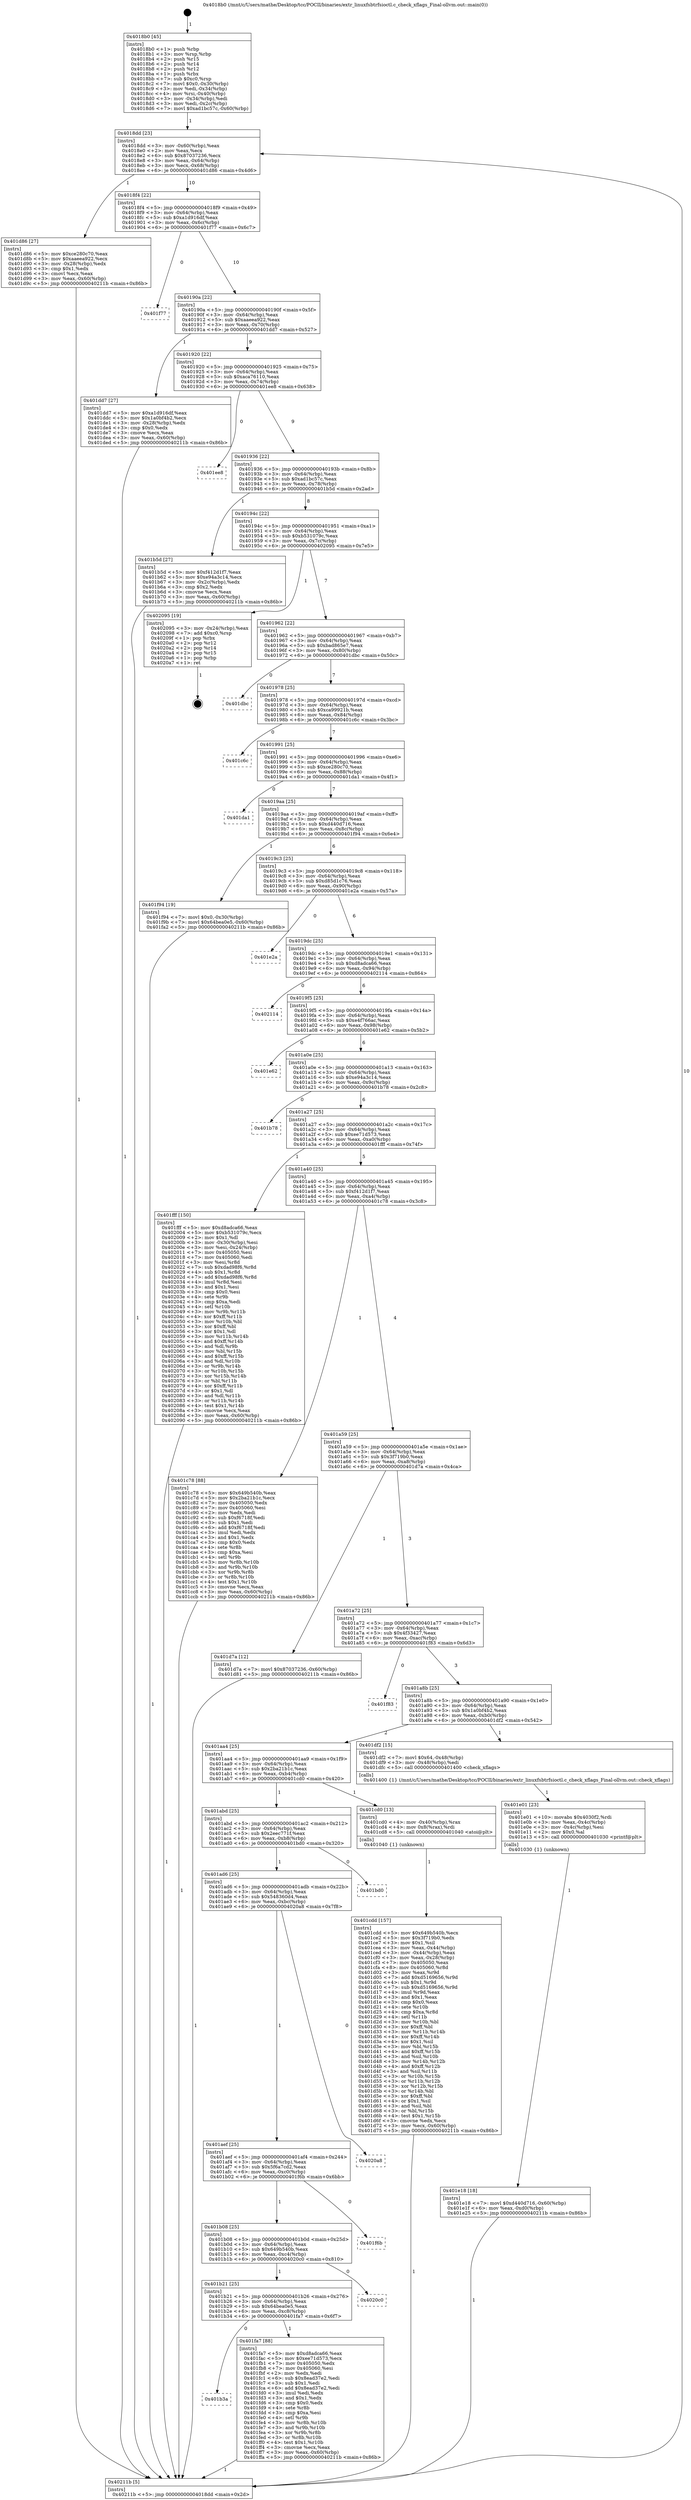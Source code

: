 digraph "0x4018b0" {
  label = "0x4018b0 (/mnt/c/Users/mathe/Desktop/tcc/POCII/binaries/extr_linuxfsbtrfsioctl.c_check_xflags_Final-ollvm.out::main(0))"
  labelloc = "t"
  node[shape=record]

  Entry [label="",width=0.3,height=0.3,shape=circle,fillcolor=black,style=filled]
  "0x4018dd" [label="{
     0x4018dd [23]\l
     | [instrs]\l
     &nbsp;&nbsp;0x4018dd \<+3\>: mov -0x60(%rbp),%eax\l
     &nbsp;&nbsp;0x4018e0 \<+2\>: mov %eax,%ecx\l
     &nbsp;&nbsp;0x4018e2 \<+6\>: sub $0x87037236,%ecx\l
     &nbsp;&nbsp;0x4018e8 \<+3\>: mov %eax,-0x64(%rbp)\l
     &nbsp;&nbsp;0x4018eb \<+3\>: mov %ecx,-0x68(%rbp)\l
     &nbsp;&nbsp;0x4018ee \<+6\>: je 0000000000401d86 \<main+0x4d6\>\l
  }"]
  "0x401d86" [label="{
     0x401d86 [27]\l
     | [instrs]\l
     &nbsp;&nbsp;0x401d86 \<+5\>: mov $0xce280c70,%eax\l
     &nbsp;&nbsp;0x401d8b \<+5\>: mov $0xaaeea922,%ecx\l
     &nbsp;&nbsp;0x401d90 \<+3\>: mov -0x28(%rbp),%edx\l
     &nbsp;&nbsp;0x401d93 \<+3\>: cmp $0x1,%edx\l
     &nbsp;&nbsp;0x401d96 \<+3\>: cmovl %ecx,%eax\l
     &nbsp;&nbsp;0x401d99 \<+3\>: mov %eax,-0x60(%rbp)\l
     &nbsp;&nbsp;0x401d9c \<+5\>: jmp 000000000040211b \<main+0x86b\>\l
  }"]
  "0x4018f4" [label="{
     0x4018f4 [22]\l
     | [instrs]\l
     &nbsp;&nbsp;0x4018f4 \<+5\>: jmp 00000000004018f9 \<main+0x49\>\l
     &nbsp;&nbsp;0x4018f9 \<+3\>: mov -0x64(%rbp),%eax\l
     &nbsp;&nbsp;0x4018fc \<+5\>: sub $0xa1d916df,%eax\l
     &nbsp;&nbsp;0x401901 \<+3\>: mov %eax,-0x6c(%rbp)\l
     &nbsp;&nbsp;0x401904 \<+6\>: je 0000000000401f77 \<main+0x6c7\>\l
  }"]
  Exit [label="",width=0.3,height=0.3,shape=circle,fillcolor=black,style=filled,peripheries=2]
  "0x401f77" [label="{
     0x401f77\l
  }", style=dashed]
  "0x40190a" [label="{
     0x40190a [22]\l
     | [instrs]\l
     &nbsp;&nbsp;0x40190a \<+5\>: jmp 000000000040190f \<main+0x5f\>\l
     &nbsp;&nbsp;0x40190f \<+3\>: mov -0x64(%rbp),%eax\l
     &nbsp;&nbsp;0x401912 \<+5\>: sub $0xaaeea922,%eax\l
     &nbsp;&nbsp;0x401917 \<+3\>: mov %eax,-0x70(%rbp)\l
     &nbsp;&nbsp;0x40191a \<+6\>: je 0000000000401dd7 \<main+0x527\>\l
  }"]
  "0x401b3a" [label="{
     0x401b3a\l
  }", style=dashed]
  "0x401dd7" [label="{
     0x401dd7 [27]\l
     | [instrs]\l
     &nbsp;&nbsp;0x401dd7 \<+5\>: mov $0xa1d916df,%eax\l
     &nbsp;&nbsp;0x401ddc \<+5\>: mov $0x1a0bf4b2,%ecx\l
     &nbsp;&nbsp;0x401de1 \<+3\>: mov -0x28(%rbp),%edx\l
     &nbsp;&nbsp;0x401de4 \<+3\>: cmp $0x0,%edx\l
     &nbsp;&nbsp;0x401de7 \<+3\>: cmove %ecx,%eax\l
     &nbsp;&nbsp;0x401dea \<+3\>: mov %eax,-0x60(%rbp)\l
     &nbsp;&nbsp;0x401ded \<+5\>: jmp 000000000040211b \<main+0x86b\>\l
  }"]
  "0x401920" [label="{
     0x401920 [22]\l
     | [instrs]\l
     &nbsp;&nbsp;0x401920 \<+5\>: jmp 0000000000401925 \<main+0x75\>\l
     &nbsp;&nbsp;0x401925 \<+3\>: mov -0x64(%rbp),%eax\l
     &nbsp;&nbsp;0x401928 \<+5\>: sub $0xaca76110,%eax\l
     &nbsp;&nbsp;0x40192d \<+3\>: mov %eax,-0x74(%rbp)\l
     &nbsp;&nbsp;0x401930 \<+6\>: je 0000000000401ee8 \<main+0x638\>\l
  }"]
  "0x401fa7" [label="{
     0x401fa7 [88]\l
     | [instrs]\l
     &nbsp;&nbsp;0x401fa7 \<+5\>: mov $0xd8adca66,%eax\l
     &nbsp;&nbsp;0x401fac \<+5\>: mov $0xee71d573,%ecx\l
     &nbsp;&nbsp;0x401fb1 \<+7\>: mov 0x405050,%edx\l
     &nbsp;&nbsp;0x401fb8 \<+7\>: mov 0x405060,%esi\l
     &nbsp;&nbsp;0x401fbf \<+2\>: mov %edx,%edi\l
     &nbsp;&nbsp;0x401fc1 \<+6\>: sub $0x8ead37e2,%edi\l
     &nbsp;&nbsp;0x401fc7 \<+3\>: sub $0x1,%edi\l
     &nbsp;&nbsp;0x401fca \<+6\>: add $0x8ead37e2,%edi\l
     &nbsp;&nbsp;0x401fd0 \<+3\>: imul %edi,%edx\l
     &nbsp;&nbsp;0x401fd3 \<+3\>: and $0x1,%edx\l
     &nbsp;&nbsp;0x401fd6 \<+3\>: cmp $0x0,%edx\l
     &nbsp;&nbsp;0x401fd9 \<+4\>: sete %r8b\l
     &nbsp;&nbsp;0x401fdd \<+3\>: cmp $0xa,%esi\l
     &nbsp;&nbsp;0x401fe0 \<+4\>: setl %r9b\l
     &nbsp;&nbsp;0x401fe4 \<+3\>: mov %r8b,%r10b\l
     &nbsp;&nbsp;0x401fe7 \<+3\>: and %r9b,%r10b\l
     &nbsp;&nbsp;0x401fea \<+3\>: xor %r9b,%r8b\l
     &nbsp;&nbsp;0x401fed \<+3\>: or %r8b,%r10b\l
     &nbsp;&nbsp;0x401ff0 \<+4\>: test $0x1,%r10b\l
     &nbsp;&nbsp;0x401ff4 \<+3\>: cmovne %ecx,%eax\l
     &nbsp;&nbsp;0x401ff7 \<+3\>: mov %eax,-0x60(%rbp)\l
     &nbsp;&nbsp;0x401ffa \<+5\>: jmp 000000000040211b \<main+0x86b\>\l
  }"]
  "0x401ee8" [label="{
     0x401ee8\l
  }", style=dashed]
  "0x401936" [label="{
     0x401936 [22]\l
     | [instrs]\l
     &nbsp;&nbsp;0x401936 \<+5\>: jmp 000000000040193b \<main+0x8b\>\l
     &nbsp;&nbsp;0x40193b \<+3\>: mov -0x64(%rbp),%eax\l
     &nbsp;&nbsp;0x40193e \<+5\>: sub $0xad1bc57c,%eax\l
     &nbsp;&nbsp;0x401943 \<+3\>: mov %eax,-0x78(%rbp)\l
     &nbsp;&nbsp;0x401946 \<+6\>: je 0000000000401b5d \<main+0x2ad\>\l
  }"]
  "0x401b21" [label="{
     0x401b21 [25]\l
     | [instrs]\l
     &nbsp;&nbsp;0x401b21 \<+5\>: jmp 0000000000401b26 \<main+0x276\>\l
     &nbsp;&nbsp;0x401b26 \<+3\>: mov -0x64(%rbp),%eax\l
     &nbsp;&nbsp;0x401b29 \<+5\>: sub $0x64bea0e5,%eax\l
     &nbsp;&nbsp;0x401b2e \<+6\>: mov %eax,-0xc8(%rbp)\l
     &nbsp;&nbsp;0x401b34 \<+6\>: je 0000000000401fa7 \<main+0x6f7\>\l
  }"]
  "0x401b5d" [label="{
     0x401b5d [27]\l
     | [instrs]\l
     &nbsp;&nbsp;0x401b5d \<+5\>: mov $0xf412d1f7,%eax\l
     &nbsp;&nbsp;0x401b62 \<+5\>: mov $0xe94a3c14,%ecx\l
     &nbsp;&nbsp;0x401b67 \<+3\>: mov -0x2c(%rbp),%edx\l
     &nbsp;&nbsp;0x401b6a \<+3\>: cmp $0x2,%edx\l
     &nbsp;&nbsp;0x401b6d \<+3\>: cmovne %ecx,%eax\l
     &nbsp;&nbsp;0x401b70 \<+3\>: mov %eax,-0x60(%rbp)\l
     &nbsp;&nbsp;0x401b73 \<+5\>: jmp 000000000040211b \<main+0x86b\>\l
  }"]
  "0x40194c" [label="{
     0x40194c [22]\l
     | [instrs]\l
     &nbsp;&nbsp;0x40194c \<+5\>: jmp 0000000000401951 \<main+0xa1\>\l
     &nbsp;&nbsp;0x401951 \<+3\>: mov -0x64(%rbp),%eax\l
     &nbsp;&nbsp;0x401954 \<+5\>: sub $0xb531079c,%eax\l
     &nbsp;&nbsp;0x401959 \<+3\>: mov %eax,-0x7c(%rbp)\l
     &nbsp;&nbsp;0x40195c \<+6\>: je 0000000000402095 \<main+0x7e5\>\l
  }"]
  "0x40211b" [label="{
     0x40211b [5]\l
     | [instrs]\l
     &nbsp;&nbsp;0x40211b \<+5\>: jmp 00000000004018dd \<main+0x2d\>\l
  }"]
  "0x4018b0" [label="{
     0x4018b0 [45]\l
     | [instrs]\l
     &nbsp;&nbsp;0x4018b0 \<+1\>: push %rbp\l
     &nbsp;&nbsp;0x4018b1 \<+3\>: mov %rsp,%rbp\l
     &nbsp;&nbsp;0x4018b4 \<+2\>: push %r15\l
     &nbsp;&nbsp;0x4018b6 \<+2\>: push %r14\l
     &nbsp;&nbsp;0x4018b8 \<+2\>: push %r12\l
     &nbsp;&nbsp;0x4018ba \<+1\>: push %rbx\l
     &nbsp;&nbsp;0x4018bb \<+7\>: sub $0xc0,%rsp\l
     &nbsp;&nbsp;0x4018c2 \<+7\>: movl $0x0,-0x30(%rbp)\l
     &nbsp;&nbsp;0x4018c9 \<+3\>: mov %edi,-0x34(%rbp)\l
     &nbsp;&nbsp;0x4018cc \<+4\>: mov %rsi,-0x40(%rbp)\l
     &nbsp;&nbsp;0x4018d0 \<+3\>: mov -0x34(%rbp),%edi\l
     &nbsp;&nbsp;0x4018d3 \<+3\>: mov %edi,-0x2c(%rbp)\l
     &nbsp;&nbsp;0x4018d6 \<+7\>: movl $0xad1bc57c,-0x60(%rbp)\l
  }"]
  "0x4020c0" [label="{
     0x4020c0\l
  }", style=dashed]
  "0x402095" [label="{
     0x402095 [19]\l
     | [instrs]\l
     &nbsp;&nbsp;0x402095 \<+3\>: mov -0x24(%rbp),%eax\l
     &nbsp;&nbsp;0x402098 \<+7\>: add $0xc0,%rsp\l
     &nbsp;&nbsp;0x40209f \<+1\>: pop %rbx\l
     &nbsp;&nbsp;0x4020a0 \<+2\>: pop %r12\l
     &nbsp;&nbsp;0x4020a2 \<+2\>: pop %r14\l
     &nbsp;&nbsp;0x4020a4 \<+2\>: pop %r15\l
     &nbsp;&nbsp;0x4020a6 \<+1\>: pop %rbp\l
     &nbsp;&nbsp;0x4020a7 \<+1\>: ret\l
  }"]
  "0x401962" [label="{
     0x401962 [22]\l
     | [instrs]\l
     &nbsp;&nbsp;0x401962 \<+5\>: jmp 0000000000401967 \<main+0xb7\>\l
     &nbsp;&nbsp;0x401967 \<+3\>: mov -0x64(%rbp),%eax\l
     &nbsp;&nbsp;0x40196a \<+5\>: sub $0xbad865e7,%eax\l
     &nbsp;&nbsp;0x40196f \<+3\>: mov %eax,-0x80(%rbp)\l
     &nbsp;&nbsp;0x401972 \<+6\>: je 0000000000401dbc \<main+0x50c\>\l
  }"]
  "0x401b08" [label="{
     0x401b08 [25]\l
     | [instrs]\l
     &nbsp;&nbsp;0x401b08 \<+5\>: jmp 0000000000401b0d \<main+0x25d\>\l
     &nbsp;&nbsp;0x401b0d \<+3\>: mov -0x64(%rbp),%eax\l
     &nbsp;&nbsp;0x401b10 \<+5\>: sub $0x649b540b,%eax\l
     &nbsp;&nbsp;0x401b15 \<+6\>: mov %eax,-0xc4(%rbp)\l
     &nbsp;&nbsp;0x401b1b \<+6\>: je 00000000004020c0 \<main+0x810\>\l
  }"]
  "0x401dbc" [label="{
     0x401dbc\l
  }", style=dashed]
  "0x401978" [label="{
     0x401978 [25]\l
     | [instrs]\l
     &nbsp;&nbsp;0x401978 \<+5\>: jmp 000000000040197d \<main+0xcd\>\l
     &nbsp;&nbsp;0x40197d \<+3\>: mov -0x64(%rbp),%eax\l
     &nbsp;&nbsp;0x401980 \<+5\>: sub $0xca99921b,%eax\l
     &nbsp;&nbsp;0x401985 \<+6\>: mov %eax,-0x84(%rbp)\l
     &nbsp;&nbsp;0x40198b \<+6\>: je 0000000000401c6c \<main+0x3bc\>\l
  }"]
  "0x401f6b" [label="{
     0x401f6b\l
  }", style=dashed]
  "0x401c6c" [label="{
     0x401c6c\l
  }", style=dashed]
  "0x401991" [label="{
     0x401991 [25]\l
     | [instrs]\l
     &nbsp;&nbsp;0x401991 \<+5\>: jmp 0000000000401996 \<main+0xe6\>\l
     &nbsp;&nbsp;0x401996 \<+3\>: mov -0x64(%rbp),%eax\l
     &nbsp;&nbsp;0x401999 \<+5\>: sub $0xce280c70,%eax\l
     &nbsp;&nbsp;0x40199e \<+6\>: mov %eax,-0x88(%rbp)\l
     &nbsp;&nbsp;0x4019a4 \<+6\>: je 0000000000401da1 \<main+0x4f1\>\l
  }"]
  "0x401aef" [label="{
     0x401aef [25]\l
     | [instrs]\l
     &nbsp;&nbsp;0x401aef \<+5\>: jmp 0000000000401af4 \<main+0x244\>\l
     &nbsp;&nbsp;0x401af4 \<+3\>: mov -0x64(%rbp),%eax\l
     &nbsp;&nbsp;0x401af7 \<+5\>: sub $0x5f6a7cd2,%eax\l
     &nbsp;&nbsp;0x401afc \<+6\>: mov %eax,-0xc0(%rbp)\l
     &nbsp;&nbsp;0x401b02 \<+6\>: je 0000000000401f6b \<main+0x6bb\>\l
  }"]
  "0x401da1" [label="{
     0x401da1\l
  }", style=dashed]
  "0x4019aa" [label="{
     0x4019aa [25]\l
     | [instrs]\l
     &nbsp;&nbsp;0x4019aa \<+5\>: jmp 00000000004019af \<main+0xff\>\l
     &nbsp;&nbsp;0x4019af \<+3\>: mov -0x64(%rbp),%eax\l
     &nbsp;&nbsp;0x4019b2 \<+5\>: sub $0xd440d716,%eax\l
     &nbsp;&nbsp;0x4019b7 \<+6\>: mov %eax,-0x8c(%rbp)\l
     &nbsp;&nbsp;0x4019bd \<+6\>: je 0000000000401f94 \<main+0x6e4\>\l
  }"]
  "0x4020a8" [label="{
     0x4020a8\l
  }", style=dashed]
  "0x401f94" [label="{
     0x401f94 [19]\l
     | [instrs]\l
     &nbsp;&nbsp;0x401f94 \<+7\>: movl $0x0,-0x30(%rbp)\l
     &nbsp;&nbsp;0x401f9b \<+7\>: movl $0x64bea0e5,-0x60(%rbp)\l
     &nbsp;&nbsp;0x401fa2 \<+5\>: jmp 000000000040211b \<main+0x86b\>\l
  }"]
  "0x4019c3" [label="{
     0x4019c3 [25]\l
     | [instrs]\l
     &nbsp;&nbsp;0x4019c3 \<+5\>: jmp 00000000004019c8 \<main+0x118\>\l
     &nbsp;&nbsp;0x4019c8 \<+3\>: mov -0x64(%rbp),%eax\l
     &nbsp;&nbsp;0x4019cb \<+5\>: sub $0xd85d1c76,%eax\l
     &nbsp;&nbsp;0x4019d0 \<+6\>: mov %eax,-0x90(%rbp)\l
     &nbsp;&nbsp;0x4019d6 \<+6\>: je 0000000000401e2a \<main+0x57a\>\l
  }"]
  "0x401ad6" [label="{
     0x401ad6 [25]\l
     | [instrs]\l
     &nbsp;&nbsp;0x401ad6 \<+5\>: jmp 0000000000401adb \<main+0x22b\>\l
     &nbsp;&nbsp;0x401adb \<+3\>: mov -0x64(%rbp),%eax\l
     &nbsp;&nbsp;0x401ade \<+5\>: sub $0x548360d4,%eax\l
     &nbsp;&nbsp;0x401ae3 \<+6\>: mov %eax,-0xbc(%rbp)\l
     &nbsp;&nbsp;0x401ae9 \<+6\>: je 00000000004020a8 \<main+0x7f8\>\l
  }"]
  "0x401e2a" [label="{
     0x401e2a\l
  }", style=dashed]
  "0x4019dc" [label="{
     0x4019dc [25]\l
     | [instrs]\l
     &nbsp;&nbsp;0x4019dc \<+5\>: jmp 00000000004019e1 \<main+0x131\>\l
     &nbsp;&nbsp;0x4019e1 \<+3\>: mov -0x64(%rbp),%eax\l
     &nbsp;&nbsp;0x4019e4 \<+5\>: sub $0xd8adca66,%eax\l
     &nbsp;&nbsp;0x4019e9 \<+6\>: mov %eax,-0x94(%rbp)\l
     &nbsp;&nbsp;0x4019ef \<+6\>: je 0000000000402114 \<main+0x864\>\l
  }"]
  "0x401bd0" [label="{
     0x401bd0\l
  }", style=dashed]
  "0x402114" [label="{
     0x402114\l
  }", style=dashed]
  "0x4019f5" [label="{
     0x4019f5 [25]\l
     | [instrs]\l
     &nbsp;&nbsp;0x4019f5 \<+5\>: jmp 00000000004019fa \<main+0x14a\>\l
     &nbsp;&nbsp;0x4019fa \<+3\>: mov -0x64(%rbp),%eax\l
     &nbsp;&nbsp;0x4019fd \<+5\>: sub $0xe4f766ac,%eax\l
     &nbsp;&nbsp;0x401a02 \<+6\>: mov %eax,-0x98(%rbp)\l
     &nbsp;&nbsp;0x401a08 \<+6\>: je 0000000000401e62 \<main+0x5b2\>\l
  }"]
  "0x401e18" [label="{
     0x401e18 [18]\l
     | [instrs]\l
     &nbsp;&nbsp;0x401e18 \<+7\>: movl $0xd440d716,-0x60(%rbp)\l
     &nbsp;&nbsp;0x401e1f \<+6\>: mov %eax,-0xd0(%rbp)\l
     &nbsp;&nbsp;0x401e25 \<+5\>: jmp 000000000040211b \<main+0x86b\>\l
  }"]
  "0x401e62" [label="{
     0x401e62\l
  }", style=dashed]
  "0x401a0e" [label="{
     0x401a0e [25]\l
     | [instrs]\l
     &nbsp;&nbsp;0x401a0e \<+5\>: jmp 0000000000401a13 \<main+0x163\>\l
     &nbsp;&nbsp;0x401a13 \<+3\>: mov -0x64(%rbp),%eax\l
     &nbsp;&nbsp;0x401a16 \<+5\>: sub $0xe94a3c14,%eax\l
     &nbsp;&nbsp;0x401a1b \<+6\>: mov %eax,-0x9c(%rbp)\l
     &nbsp;&nbsp;0x401a21 \<+6\>: je 0000000000401b78 \<main+0x2c8\>\l
  }"]
  "0x401e01" [label="{
     0x401e01 [23]\l
     | [instrs]\l
     &nbsp;&nbsp;0x401e01 \<+10\>: movabs $0x4030f2,%rdi\l
     &nbsp;&nbsp;0x401e0b \<+3\>: mov %eax,-0x4c(%rbp)\l
     &nbsp;&nbsp;0x401e0e \<+3\>: mov -0x4c(%rbp),%esi\l
     &nbsp;&nbsp;0x401e11 \<+2\>: mov $0x0,%al\l
     &nbsp;&nbsp;0x401e13 \<+5\>: call 0000000000401030 \<printf@plt\>\l
     | [calls]\l
     &nbsp;&nbsp;0x401030 \{1\} (unknown)\l
  }"]
  "0x401b78" [label="{
     0x401b78\l
  }", style=dashed]
  "0x401a27" [label="{
     0x401a27 [25]\l
     | [instrs]\l
     &nbsp;&nbsp;0x401a27 \<+5\>: jmp 0000000000401a2c \<main+0x17c\>\l
     &nbsp;&nbsp;0x401a2c \<+3\>: mov -0x64(%rbp),%eax\l
     &nbsp;&nbsp;0x401a2f \<+5\>: sub $0xee71d573,%eax\l
     &nbsp;&nbsp;0x401a34 \<+6\>: mov %eax,-0xa0(%rbp)\l
     &nbsp;&nbsp;0x401a3a \<+6\>: je 0000000000401fff \<main+0x74f\>\l
  }"]
  "0x401cdd" [label="{
     0x401cdd [157]\l
     | [instrs]\l
     &nbsp;&nbsp;0x401cdd \<+5\>: mov $0x649b540b,%ecx\l
     &nbsp;&nbsp;0x401ce2 \<+5\>: mov $0x3f719b0,%edx\l
     &nbsp;&nbsp;0x401ce7 \<+3\>: mov $0x1,%sil\l
     &nbsp;&nbsp;0x401cea \<+3\>: mov %eax,-0x44(%rbp)\l
     &nbsp;&nbsp;0x401ced \<+3\>: mov -0x44(%rbp),%eax\l
     &nbsp;&nbsp;0x401cf0 \<+3\>: mov %eax,-0x28(%rbp)\l
     &nbsp;&nbsp;0x401cf3 \<+7\>: mov 0x405050,%eax\l
     &nbsp;&nbsp;0x401cfa \<+8\>: mov 0x405060,%r8d\l
     &nbsp;&nbsp;0x401d02 \<+3\>: mov %eax,%r9d\l
     &nbsp;&nbsp;0x401d05 \<+7\>: add $0xd5169656,%r9d\l
     &nbsp;&nbsp;0x401d0c \<+4\>: sub $0x1,%r9d\l
     &nbsp;&nbsp;0x401d10 \<+7\>: sub $0xd5169656,%r9d\l
     &nbsp;&nbsp;0x401d17 \<+4\>: imul %r9d,%eax\l
     &nbsp;&nbsp;0x401d1b \<+3\>: and $0x1,%eax\l
     &nbsp;&nbsp;0x401d1e \<+3\>: cmp $0x0,%eax\l
     &nbsp;&nbsp;0x401d21 \<+4\>: sete %r10b\l
     &nbsp;&nbsp;0x401d25 \<+4\>: cmp $0xa,%r8d\l
     &nbsp;&nbsp;0x401d29 \<+4\>: setl %r11b\l
     &nbsp;&nbsp;0x401d2d \<+3\>: mov %r10b,%bl\l
     &nbsp;&nbsp;0x401d30 \<+3\>: xor $0xff,%bl\l
     &nbsp;&nbsp;0x401d33 \<+3\>: mov %r11b,%r14b\l
     &nbsp;&nbsp;0x401d36 \<+4\>: xor $0xff,%r14b\l
     &nbsp;&nbsp;0x401d3a \<+4\>: xor $0x1,%sil\l
     &nbsp;&nbsp;0x401d3e \<+3\>: mov %bl,%r15b\l
     &nbsp;&nbsp;0x401d41 \<+4\>: and $0xff,%r15b\l
     &nbsp;&nbsp;0x401d45 \<+3\>: and %sil,%r10b\l
     &nbsp;&nbsp;0x401d48 \<+3\>: mov %r14b,%r12b\l
     &nbsp;&nbsp;0x401d4b \<+4\>: and $0xff,%r12b\l
     &nbsp;&nbsp;0x401d4f \<+3\>: and %sil,%r11b\l
     &nbsp;&nbsp;0x401d52 \<+3\>: or %r10b,%r15b\l
     &nbsp;&nbsp;0x401d55 \<+3\>: or %r11b,%r12b\l
     &nbsp;&nbsp;0x401d58 \<+3\>: xor %r12b,%r15b\l
     &nbsp;&nbsp;0x401d5b \<+3\>: or %r14b,%bl\l
     &nbsp;&nbsp;0x401d5e \<+3\>: xor $0xff,%bl\l
     &nbsp;&nbsp;0x401d61 \<+4\>: or $0x1,%sil\l
     &nbsp;&nbsp;0x401d65 \<+3\>: and %sil,%bl\l
     &nbsp;&nbsp;0x401d68 \<+3\>: or %bl,%r15b\l
     &nbsp;&nbsp;0x401d6b \<+4\>: test $0x1,%r15b\l
     &nbsp;&nbsp;0x401d6f \<+3\>: cmovne %edx,%ecx\l
     &nbsp;&nbsp;0x401d72 \<+3\>: mov %ecx,-0x60(%rbp)\l
     &nbsp;&nbsp;0x401d75 \<+5\>: jmp 000000000040211b \<main+0x86b\>\l
  }"]
  "0x401fff" [label="{
     0x401fff [150]\l
     | [instrs]\l
     &nbsp;&nbsp;0x401fff \<+5\>: mov $0xd8adca66,%eax\l
     &nbsp;&nbsp;0x402004 \<+5\>: mov $0xb531079c,%ecx\l
     &nbsp;&nbsp;0x402009 \<+2\>: mov $0x1,%dl\l
     &nbsp;&nbsp;0x40200b \<+3\>: mov -0x30(%rbp),%esi\l
     &nbsp;&nbsp;0x40200e \<+3\>: mov %esi,-0x24(%rbp)\l
     &nbsp;&nbsp;0x402011 \<+7\>: mov 0x405050,%esi\l
     &nbsp;&nbsp;0x402018 \<+7\>: mov 0x405060,%edi\l
     &nbsp;&nbsp;0x40201f \<+3\>: mov %esi,%r8d\l
     &nbsp;&nbsp;0x402022 \<+7\>: sub $0xdad98f6,%r8d\l
     &nbsp;&nbsp;0x402029 \<+4\>: sub $0x1,%r8d\l
     &nbsp;&nbsp;0x40202d \<+7\>: add $0xdad98f6,%r8d\l
     &nbsp;&nbsp;0x402034 \<+4\>: imul %r8d,%esi\l
     &nbsp;&nbsp;0x402038 \<+3\>: and $0x1,%esi\l
     &nbsp;&nbsp;0x40203b \<+3\>: cmp $0x0,%esi\l
     &nbsp;&nbsp;0x40203e \<+4\>: sete %r9b\l
     &nbsp;&nbsp;0x402042 \<+3\>: cmp $0xa,%edi\l
     &nbsp;&nbsp;0x402045 \<+4\>: setl %r10b\l
     &nbsp;&nbsp;0x402049 \<+3\>: mov %r9b,%r11b\l
     &nbsp;&nbsp;0x40204c \<+4\>: xor $0xff,%r11b\l
     &nbsp;&nbsp;0x402050 \<+3\>: mov %r10b,%bl\l
     &nbsp;&nbsp;0x402053 \<+3\>: xor $0xff,%bl\l
     &nbsp;&nbsp;0x402056 \<+3\>: xor $0x1,%dl\l
     &nbsp;&nbsp;0x402059 \<+3\>: mov %r11b,%r14b\l
     &nbsp;&nbsp;0x40205c \<+4\>: and $0xff,%r14b\l
     &nbsp;&nbsp;0x402060 \<+3\>: and %dl,%r9b\l
     &nbsp;&nbsp;0x402063 \<+3\>: mov %bl,%r15b\l
     &nbsp;&nbsp;0x402066 \<+4\>: and $0xff,%r15b\l
     &nbsp;&nbsp;0x40206a \<+3\>: and %dl,%r10b\l
     &nbsp;&nbsp;0x40206d \<+3\>: or %r9b,%r14b\l
     &nbsp;&nbsp;0x402070 \<+3\>: or %r10b,%r15b\l
     &nbsp;&nbsp;0x402073 \<+3\>: xor %r15b,%r14b\l
     &nbsp;&nbsp;0x402076 \<+3\>: or %bl,%r11b\l
     &nbsp;&nbsp;0x402079 \<+4\>: xor $0xff,%r11b\l
     &nbsp;&nbsp;0x40207d \<+3\>: or $0x1,%dl\l
     &nbsp;&nbsp;0x402080 \<+3\>: and %dl,%r11b\l
     &nbsp;&nbsp;0x402083 \<+3\>: or %r11b,%r14b\l
     &nbsp;&nbsp;0x402086 \<+4\>: test $0x1,%r14b\l
     &nbsp;&nbsp;0x40208a \<+3\>: cmovne %ecx,%eax\l
     &nbsp;&nbsp;0x40208d \<+3\>: mov %eax,-0x60(%rbp)\l
     &nbsp;&nbsp;0x402090 \<+5\>: jmp 000000000040211b \<main+0x86b\>\l
  }"]
  "0x401a40" [label="{
     0x401a40 [25]\l
     | [instrs]\l
     &nbsp;&nbsp;0x401a40 \<+5\>: jmp 0000000000401a45 \<main+0x195\>\l
     &nbsp;&nbsp;0x401a45 \<+3\>: mov -0x64(%rbp),%eax\l
     &nbsp;&nbsp;0x401a48 \<+5\>: sub $0xf412d1f7,%eax\l
     &nbsp;&nbsp;0x401a4d \<+6\>: mov %eax,-0xa4(%rbp)\l
     &nbsp;&nbsp;0x401a53 \<+6\>: je 0000000000401c78 \<main+0x3c8\>\l
  }"]
  "0x401abd" [label="{
     0x401abd [25]\l
     | [instrs]\l
     &nbsp;&nbsp;0x401abd \<+5\>: jmp 0000000000401ac2 \<main+0x212\>\l
     &nbsp;&nbsp;0x401ac2 \<+3\>: mov -0x64(%rbp),%eax\l
     &nbsp;&nbsp;0x401ac5 \<+5\>: sub $0x2eec771f,%eax\l
     &nbsp;&nbsp;0x401aca \<+6\>: mov %eax,-0xb8(%rbp)\l
     &nbsp;&nbsp;0x401ad0 \<+6\>: je 0000000000401bd0 \<main+0x320\>\l
  }"]
  "0x401c78" [label="{
     0x401c78 [88]\l
     | [instrs]\l
     &nbsp;&nbsp;0x401c78 \<+5\>: mov $0x649b540b,%eax\l
     &nbsp;&nbsp;0x401c7d \<+5\>: mov $0x2ba21b1c,%ecx\l
     &nbsp;&nbsp;0x401c82 \<+7\>: mov 0x405050,%edx\l
     &nbsp;&nbsp;0x401c89 \<+7\>: mov 0x405060,%esi\l
     &nbsp;&nbsp;0x401c90 \<+2\>: mov %edx,%edi\l
     &nbsp;&nbsp;0x401c92 \<+6\>: sub $0xf6718f,%edi\l
     &nbsp;&nbsp;0x401c98 \<+3\>: sub $0x1,%edi\l
     &nbsp;&nbsp;0x401c9b \<+6\>: add $0xf6718f,%edi\l
     &nbsp;&nbsp;0x401ca1 \<+3\>: imul %edi,%edx\l
     &nbsp;&nbsp;0x401ca4 \<+3\>: and $0x1,%edx\l
     &nbsp;&nbsp;0x401ca7 \<+3\>: cmp $0x0,%edx\l
     &nbsp;&nbsp;0x401caa \<+4\>: sete %r8b\l
     &nbsp;&nbsp;0x401cae \<+3\>: cmp $0xa,%esi\l
     &nbsp;&nbsp;0x401cb1 \<+4\>: setl %r9b\l
     &nbsp;&nbsp;0x401cb5 \<+3\>: mov %r8b,%r10b\l
     &nbsp;&nbsp;0x401cb8 \<+3\>: and %r9b,%r10b\l
     &nbsp;&nbsp;0x401cbb \<+3\>: xor %r9b,%r8b\l
     &nbsp;&nbsp;0x401cbe \<+3\>: or %r8b,%r10b\l
     &nbsp;&nbsp;0x401cc1 \<+4\>: test $0x1,%r10b\l
     &nbsp;&nbsp;0x401cc5 \<+3\>: cmovne %ecx,%eax\l
     &nbsp;&nbsp;0x401cc8 \<+3\>: mov %eax,-0x60(%rbp)\l
     &nbsp;&nbsp;0x401ccb \<+5\>: jmp 000000000040211b \<main+0x86b\>\l
  }"]
  "0x401a59" [label="{
     0x401a59 [25]\l
     | [instrs]\l
     &nbsp;&nbsp;0x401a59 \<+5\>: jmp 0000000000401a5e \<main+0x1ae\>\l
     &nbsp;&nbsp;0x401a5e \<+3\>: mov -0x64(%rbp),%eax\l
     &nbsp;&nbsp;0x401a61 \<+5\>: sub $0x3f719b0,%eax\l
     &nbsp;&nbsp;0x401a66 \<+6\>: mov %eax,-0xa8(%rbp)\l
     &nbsp;&nbsp;0x401a6c \<+6\>: je 0000000000401d7a \<main+0x4ca\>\l
  }"]
  "0x401cd0" [label="{
     0x401cd0 [13]\l
     | [instrs]\l
     &nbsp;&nbsp;0x401cd0 \<+4\>: mov -0x40(%rbp),%rax\l
     &nbsp;&nbsp;0x401cd4 \<+4\>: mov 0x8(%rax),%rdi\l
     &nbsp;&nbsp;0x401cd8 \<+5\>: call 0000000000401040 \<atoi@plt\>\l
     | [calls]\l
     &nbsp;&nbsp;0x401040 \{1\} (unknown)\l
  }"]
  "0x401d7a" [label="{
     0x401d7a [12]\l
     | [instrs]\l
     &nbsp;&nbsp;0x401d7a \<+7\>: movl $0x87037236,-0x60(%rbp)\l
     &nbsp;&nbsp;0x401d81 \<+5\>: jmp 000000000040211b \<main+0x86b\>\l
  }"]
  "0x401a72" [label="{
     0x401a72 [25]\l
     | [instrs]\l
     &nbsp;&nbsp;0x401a72 \<+5\>: jmp 0000000000401a77 \<main+0x1c7\>\l
     &nbsp;&nbsp;0x401a77 \<+3\>: mov -0x64(%rbp),%eax\l
     &nbsp;&nbsp;0x401a7a \<+5\>: sub $0x4f33427,%eax\l
     &nbsp;&nbsp;0x401a7f \<+6\>: mov %eax,-0xac(%rbp)\l
     &nbsp;&nbsp;0x401a85 \<+6\>: je 0000000000401f83 \<main+0x6d3\>\l
  }"]
  "0x401aa4" [label="{
     0x401aa4 [25]\l
     | [instrs]\l
     &nbsp;&nbsp;0x401aa4 \<+5\>: jmp 0000000000401aa9 \<main+0x1f9\>\l
     &nbsp;&nbsp;0x401aa9 \<+3\>: mov -0x64(%rbp),%eax\l
     &nbsp;&nbsp;0x401aac \<+5\>: sub $0x2ba21b1c,%eax\l
     &nbsp;&nbsp;0x401ab1 \<+6\>: mov %eax,-0xb4(%rbp)\l
     &nbsp;&nbsp;0x401ab7 \<+6\>: je 0000000000401cd0 \<main+0x420\>\l
  }"]
  "0x401f83" [label="{
     0x401f83\l
  }", style=dashed]
  "0x401a8b" [label="{
     0x401a8b [25]\l
     | [instrs]\l
     &nbsp;&nbsp;0x401a8b \<+5\>: jmp 0000000000401a90 \<main+0x1e0\>\l
     &nbsp;&nbsp;0x401a90 \<+3\>: mov -0x64(%rbp),%eax\l
     &nbsp;&nbsp;0x401a93 \<+5\>: sub $0x1a0bf4b2,%eax\l
     &nbsp;&nbsp;0x401a98 \<+6\>: mov %eax,-0xb0(%rbp)\l
     &nbsp;&nbsp;0x401a9e \<+6\>: je 0000000000401df2 \<main+0x542\>\l
  }"]
  "0x401df2" [label="{
     0x401df2 [15]\l
     | [instrs]\l
     &nbsp;&nbsp;0x401df2 \<+7\>: movl $0x64,-0x48(%rbp)\l
     &nbsp;&nbsp;0x401df9 \<+3\>: mov -0x48(%rbp),%edi\l
     &nbsp;&nbsp;0x401dfc \<+5\>: call 0000000000401400 \<check_xflags\>\l
     | [calls]\l
     &nbsp;&nbsp;0x401400 \{1\} (/mnt/c/Users/mathe/Desktop/tcc/POCII/binaries/extr_linuxfsbtrfsioctl.c_check_xflags_Final-ollvm.out::check_xflags)\l
  }"]
  Entry -> "0x4018b0" [label=" 1"]
  "0x4018dd" -> "0x401d86" [label=" 1"]
  "0x4018dd" -> "0x4018f4" [label=" 10"]
  "0x402095" -> Exit [label=" 1"]
  "0x4018f4" -> "0x401f77" [label=" 0"]
  "0x4018f4" -> "0x40190a" [label=" 10"]
  "0x401fff" -> "0x40211b" [label=" 1"]
  "0x40190a" -> "0x401dd7" [label=" 1"]
  "0x40190a" -> "0x401920" [label=" 9"]
  "0x401fa7" -> "0x40211b" [label=" 1"]
  "0x401920" -> "0x401ee8" [label=" 0"]
  "0x401920" -> "0x401936" [label=" 9"]
  "0x401b21" -> "0x401b3a" [label=" 0"]
  "0x401936" -> "0x401b5d" [label=" 1"]
  "0x401936" -> "0x40194c" [label=" 8"]
  "0x401b5d" -> "0x40211b" [label=" 1"]
  "0x4018b0" -> "0x4018dd" [label=" 1"]
  "0x40211b" -> "0x4018dd" [label=" 10"]
  "0x401b21" -> "0x401fa7" [label=" 1"]
  "0x40194c" -> "0x402095" [label=" 1"]
  "0x40194c" -> "0x401962" [label=" 7"]
  "0x401b08" -> "0x401b21" [label=" 1"]
  "0x401962" -> "0x401dbc" [label=" 0"]
  "0x401962" -> "0x401978" [label=" 7"]
  "0x401b08" -> "0x4020c0" [label=" 0"]
  "0x401978" -> "0x401c6c" [label=" 0"]
  "0x401978" -> "0x401991" [label=" 7"]
  "0x401aef" -> "0x401b08" [label=" 1"]
  "0x401991" -> "0x401da1" [label=" 0"]
  "0x401991" -> "0x4019aa" [label=" 7"]
  "0x401aef" -> "0x401f6b" [label=" 0"]
  "0x4019aa" -> "0x401f94" [label=" 1"]
  "0x4019aa" -> "0x4019c3" [label=" 6"]
  "0x401ad6" -> "0x401aef" [label=" 1"]
  "0x4019c3" -> "0x401e2a" [label=" 0"]
  "0x4019c3" -> "0x4019dc" [label=" 6"]
  "0x401ad6" -> "0x4020a8" [label=" 0"]
  "0x4019dc" -> "0x402114" [label=" 0"]
  "0x4019dc" -> "0x4019f5" [label=" 6"]
  "0x401abd" -> "0x401ad6" [label=" 1"]
  "0x4019f5" -> "0x401e62" [label=" 0"]
  "0x4019f5" -> "0x401a0e" [label=" 6"]
  "0x401abd" -> "0x401bd0" [label=" 0"]
  "0x401a0e" -> "0x401b78" [label=" 0"]
  "0x401a0e" -> "0x401a27" [label=" 6"]
  "0x401f94" -> "0x40211b" [label=" 1"]
  "0x401a27" -> "0x401fff" [label=" 1"]
  "0x401a27" -> "0x401a40" [label=" 5"]
  "0x401e18" -> "0x40211b" [label=" 1"]
  "0x401a40" -> "0x401c78" [label=" 1"]
  "0x401a40" -> "0x401a59" [label=" 4"]
  "0x401c78" -> "0x40211b" [label=" 1"]
  "0x401e01" -> "0x401e18" [label=" 1"]
  "0x401a59" -> "0x401d7a" [label=" 1"]
  "0x401a59" -> "0x401a72" [label=" 3"]
  "0x401df2" -> "0x401e01" [label=" 1"]
  "0x401a72" -> "0x401f83" [label=" 0"]
  "0x401a72" -> "0x401a8b" [label=" 3"]
  "0x401d86" -> "0x40211b" [label=" 1"]
  "0x401a8b" -> "0x401df2" [label=" 1"]
  "0x401a8b" -> "0x401aa4" [label=" 2"]
  "0x401dd7" -> "0x40211b" [label=" 1"]
  "0x401aa4" -> "0x401cd0" [label=" 1"]
  "0x401aa4" -> "0x401abd" [label=" 1"]
  "0x401cd0" -> "0x401cdd" [label=" 1"]
  "0x401cdd" -> "0x40211b" [label=" 1"]
  "0x401d7a" -> "0x40211b" [label=" 1"]
}
